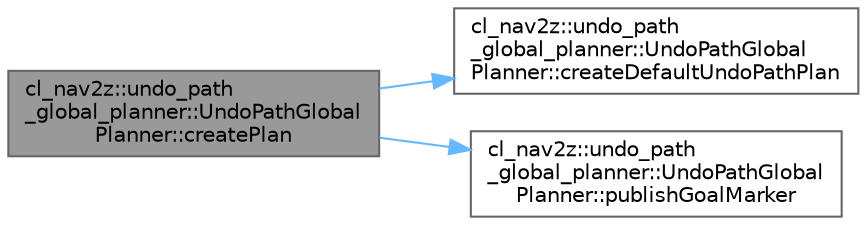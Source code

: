 digraph "cl_nav2z::undo_path_global_planner::UndoPathGlobalPlanner::createPlan"
{
 // LATEX_PDF_SIZE
  bgcolor="transparent";
  edge [fontname=Helvetica,fontsize=10,labelfontname=Helvetica,labelfontsize=10];
  node [fontname=Helvetica,fontsize=10,shape=box,height=0.2,width=0.4];
  rankdir="LR";
  Node1 [label="cl_nav2z::undo_path\l_global_planner::UndoPathGlobal\lPlanner::createPlan",height=0.2,width=0.4,color="gray40", fillcolor="grey60", style="filled", fontcolor="black",tooltip="Method create the plan from a starting and ending goal."];
  Node1 -> Node2 [color="steelblue1",style="solid"];
  Node2 [label="cl_nav2z::undo_path\l_global_planner::UndoPathGlobal\lPlanner::createDefaultUndoPathPlan",height=0.2,width=0.4,color="grey40", fillcolor="white", style="filled",URL="$classcl__nav2z_1_1undo__path__global__planner_1_1UndoPathGlobalPlanner.html#af774df0be2afccd65e1877c95ff20530",tooltip=" "];
  Node1 -> Node3 [color="steelblue1",style="solid"];
  Node3 [label="cl_nav2z::undo_path\l_global_planner::UndoPathGlobal\lPlanner::publishGoalMarker",height=0.2,width=0.4,color="grey40", fillcolor="white", style="filled",URL="$classcl__nav2z_1_1undo__path__global__planner_1_1UndoPathGlobalPlanner.html#ae5f4a5ee07a887898b5649b72b71d0e1",tooltip=" "];
}
